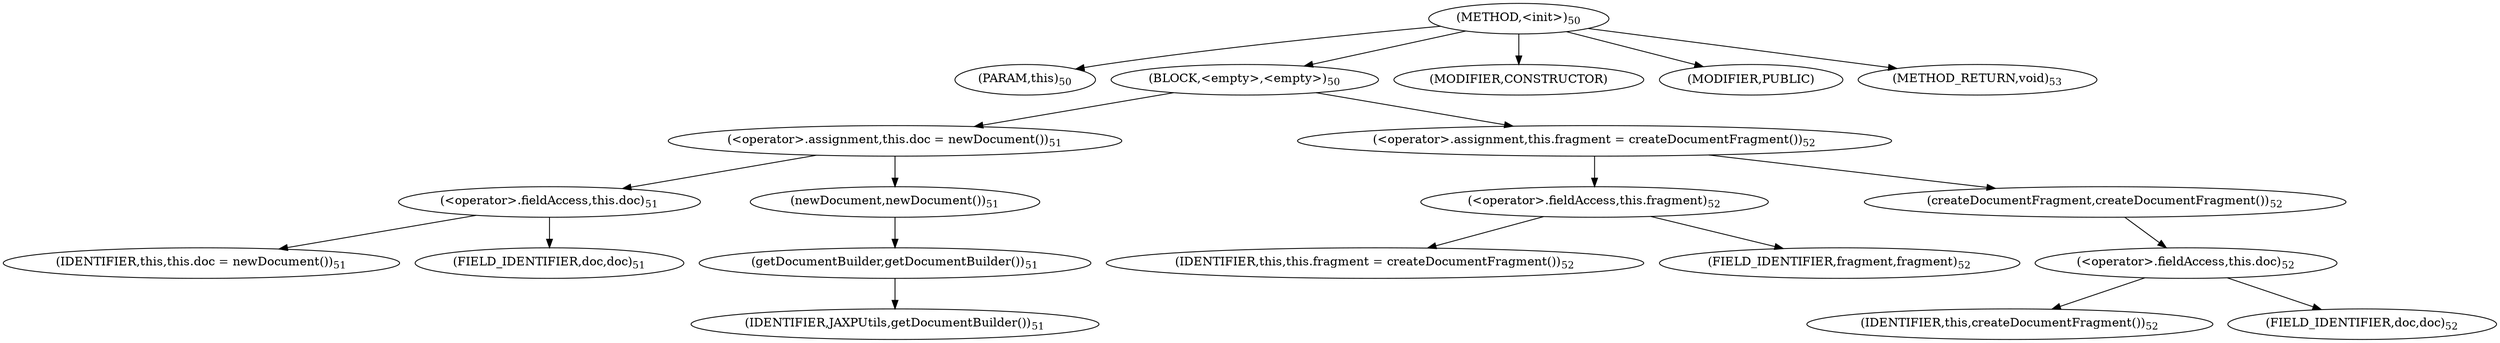 digraph "&lt;init&gt;" {  
"37" [label = <(METHOD,&lt;init&gt;)<SUB>50</SUB>> ]
"38" [label = <(PARAM,this)<SUB>50</SUB>> ]
"39" [label = <(BLOCK,&lt;empty&gt;,&lt;empty&gt;)<SUB>50</SUB>> ]
"40" [label = <(&lt;operator&gt;.assignment,this.doc = newDocument())<SUB>51</SUB>> ]
"41" [label = <(&lt;operator&gt;.fieldAccess,this.doc)<SUB>51</SUB>> ]
"42" [label = <(IDENTIFIER,this,this.doc = newDocument())<SUB>51</SUB>> ]
"43" [label = <(FIELD_IDENTIFIER,doc,doc)<SUB>51</SUB>> ]
"44" [label = <(newDocument,newDocument())<SUB>51</SUB>> ]
"45" [label = <(getDocumentBuilder,getDocumentBuilder())<SUB>51</SUB>> ]
"46" [label = <(IDENTIFIER,JAXPUtils,getDocumentBuilder())<SUB>51</SUB>> ]
"47" [label = <(&lt;operator&gt;.assignment,this.fragment = createDocumentFragment())<SUB>52</SUB>> ]
"48" [label = <(&lt;operator&gt;.fieldAccess,this.fragment)<SUB>52</SUB>> ]
"49" [label = <(IDENTIFIER,this,this.fragment = createDocumentFragment())<SUB>52</SUB>> ]
"50" [label = <(FIELD_IDENTIFIER,fragment,fragment)<SUB>52</SUB>> ]
"51" [label = <(createDocumentFragment,createDocumentFragment())<SUB>52</SUB>> ]
"52" [label = <(&lt;operator&gt;.fieldAccess,this.doc)<SUB>52</SUB>> ]
"53" [label = <(IDENTIFIER,this,createDocumentFragment())<SUB>52</SUB>> ]
"54" [label = <(FIELD_IDENTIFIER,doc,doc)<SUB>52</SUB>> ]
"55" [label = <(MODIFIER,CONSTRUCTOR)> ]
"56" [label = <(MODIFIER,PUBLIC)> ]
"57" [label = <(METHOD_RETURN,void)<SUB>53</SUB>> ]
  "37" -> "38" 
  "37" -> "39" 
  "37" -> "55" 
  "37" -> "56" 
  "37" -> "57" 
  "39" -> "40" 
  "39" -> "47" 
  "40" -> "41" 
  "40" -> "44" 
  "41" -> "42" 
  "41" -> "43" 
  "44" -> "45" 
  "45" -> "46" 
  "47" -> "48" 
  "47" -> "51" 
  "48" -> "49" 
  "48" -> "50" 
  "51" -> "52" 
  "52" -> "53" 
  "52" -> "54" 
}
